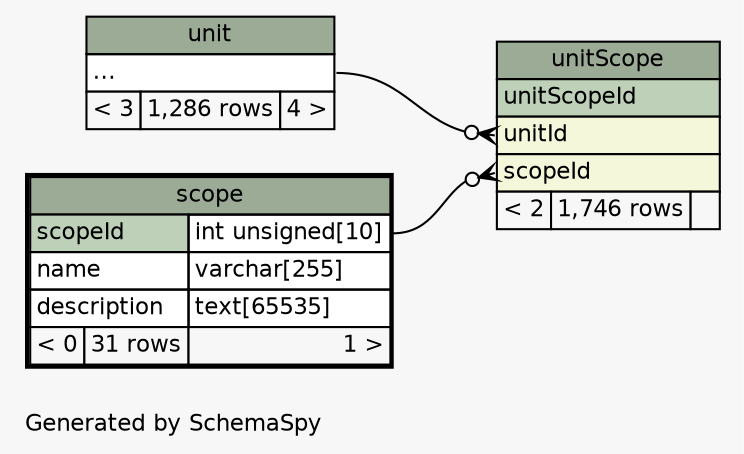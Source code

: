 // dot 2.38.0 on Mac OS X 10.11.6
// SchemaSpy rev 590
digraph "twoDegreesRelationshipsDiagram" {
  graph [
    rankdir="RL"
    bgcolor="#f7f7f7"
    label="\nGenerated by SchemaSpy"
    labeljust="l"
    nodesep="0.18"
    ranksep="0.46"
    fontname="Helvetica"
    fontsize="11"
  ];
  node [
    fontname="Helvetica"
    fontsize="11"
    shape="plaintext"
  ];
  edge [
    arrowsize="0.8"
  ];
  "unitScope":"scopeId":w -> "scope":"scopeId.type":e [arrowhead=none dir=back arrowtail=crowodot];
  "unitScope":"unitId":w -> "unit":"elipses":e [arrowhead=none dir=back arrowtail=crowodot];
  "scope" [
    label=<
    <TABLE BORDER="2" CELLBORDER="1" CELLSPACING="0" BGCOLOR="#ffffff">
      <TR><TD COLSPAN="3" BGCOLOR="#9bab96" ALIGN="CENTER">scope</TD></TR>
      <TR><TD PORT="scopeId" COLSPAN="2" BGCOLOR="#bed1b8" ALIGN="LEFT">scopeId</TD><TD PORT="scopeId.type" ALIGN="LEFT">int unsigned[10]</TD></TR>
      <TR><TD PORT="name" COLSPAN="2" ALIGN="LEFT">name</TD><TD PORT="name.type" ALIGN="LEFT">varchar[255]</TD></TR>
      <TR><TD PORT="description" COLSPAN="2" ALIGN="LEFT">description</TD><TD PORT="description.type" ALIGN="LEFT">text[65535]</TD></TR>
      <TR><TD ALIGN="LEFT" BGCOLOR="#f7f7f7">&lt; 0</TD><TD ALIGN="RIGHT" BGCOLOR="#f7f7f7">31 rows</TD><TD ALIGN="RIGHT" BGCOLOR="#f7f7f7">1 &gt;</TD></TR>
    </TABLE>>
    URL="scope.html"
    tooltip="scope"
  ];
  "unit" [
    label=<
    <TABLE BORDER="0" CELLBORDER="1" CELLSPACING="0" BGCOLOR="#ffffff">
      <TR><TD COLSPAN="3" BGCOLOR="#9bab96" ALIGN="CENTER">unit</TD></TR>
      <TR><TD PORT="elipses" COLSPAN="3" ALIGN="LEFT">...</TD></TR>
      <TR><TD ALIGN="LEFT" BGCOLOR="#f7f7f7">&lt; 3</TD><TD ALIGN="RIGHT" BGCOLOR="#f7f7f7">1,286 rows</TD><TD ALIGN="RIGHT" BGCOLOR="#f7f7f7">4 &gt;</TD></TR>
    </TABLE>>
    URL="unit.html"
    tooltip="unit"
  ];
  "unitScope" [
    label=<
    <TABLE BORDER="0" CELLBORDER="1" CELLSPACING="0" BGCOLOR="#ffffff">
      <TR><TD COLSPAN="3" BGCOLOR="#9bab96" ALIGN="CENTER">unitScope</TD></TR>
      <TR><TD PORT="unitScopeId" COLSPAN="3" BGCOLOR="#bed1b8" ALIGN="LEFT">unitScopeId</TD></TR>
      <TR><TD PORT="unitId" COLSPAN="3" BGCOLOR="#f4f7da" ALIGN="LEFT">unitId</TD></TR>
      <TR><TD PORT="scopeId" COLSPAN="3" BGCOLOR="#f4f7da" ALIGN="LEFT">scopeId</TD></TR>
      <TR><TD ALIGN="LEFT" BGCOLOR="#f7f7f7">&lt; 2</TD><TD ALIGN="RIGHT" BGCOLOR="#f7f7f7">1,746 rows</TD><TD ALIGN="RIGHT" BGCOLOR="#f7f7f7">  </TD></TR>
    </TABLE>>
    URL="unitScope.html"
    tooltip="unitScope"
  ];
}
